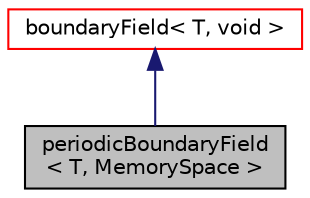 digraph "periodicBoundaryField&lt; T, MemorySpace &gt;"
{
 // LATEX_PDF_SIZE
  edge [fontname="Helvetica",fontsize="10",labelfontname="Helvetica",labelfontsize="10"];
  node [fontname="Helvetica",fontsize="10",shape=record];
  Node1 [label="periodicBoundaryField\l\< T, MemorySpace \>",height=0.2,width=0.4,color="black", fillcolor="grey75", style="filled", fontcolor="black",tooltip=" "];
  Node2 -> Node1 [dir="back",color="midnightblue",fontsize="10",style="solid",fontname="Helvetica"];
  Node2 [label="boundaryField\< T, void \>",height=0.2,width=0.4,color="red", fillcolor="white", style="filled",URL="$classpFlow_1_1boundaryField.html",tooltip=" "];
}
